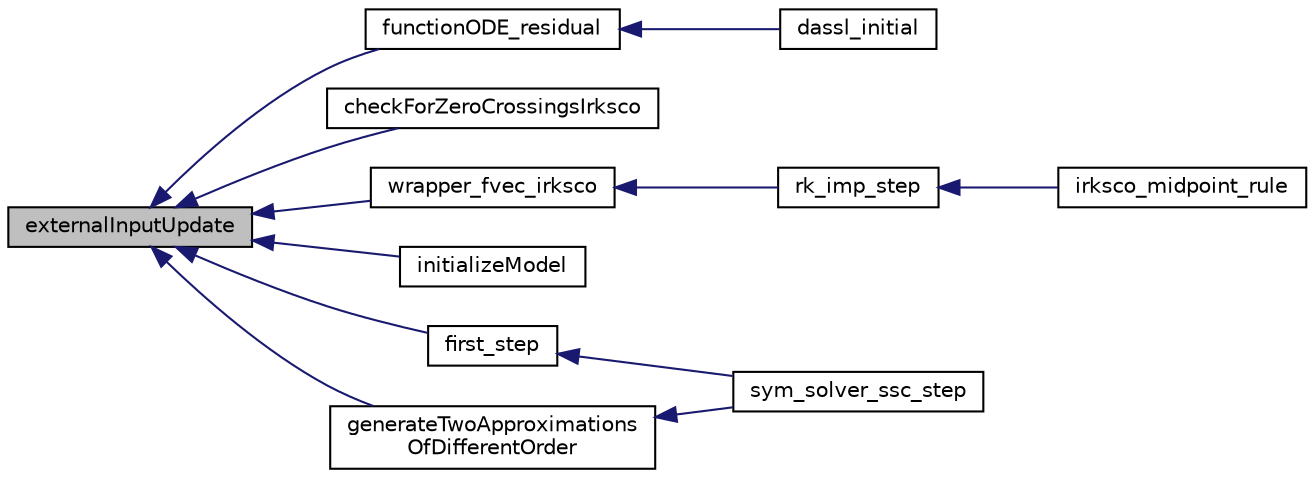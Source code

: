 digraph "externalInputUpdate"
{
  edge [fontname="Helvetica",fontsize="10",labelfontname="Helvetica",labelfontsize="10"];
  node [fontname="Helvetica",fontsize="10",shape=record];
  rankdir="LR";
  Node5 [label="externalInputUpdate",height=0.2,width=0.4,color="black", fillcolor="grey75", style="filled", fontcolor="black"];
  Node5 -> Node6 [dir="back",color="midnightblue",fontsize="10",style="solid",fontname="Helvetica"];
  Node6 [label="functionODE_residual",height=0.2,width=0.4,color="black", fillcolor="white", style="filled",URL="$d5/d67/linearize_8cpp.html#a326f3e109457f8ff0a3ec848b3de6b6f"];
  Node6 -> Node7 [dir="back",color="midnightblue",fontsize="10",style="solid",fontname="Helvetica"];
  Node7 [label="dassl_initial",height=0.2,width=0.4,color="black", fillcolor="white", style="filled",URL="$d1/d93/simulation_2solver_2dassl_8h.html#a5145898f4e8e6f6bf0924865fcae9c15"];
  Node5 -> Node8 [dir="back",color="midnightblue",fontsize="10",style="solid",fontname="Helvetica"];
  Node8 [label="checkForZeroCrossingsIrksco",height=0.2,width=0.4,color="black", fillcolor="white", style="filled",URL="$de/de2/irksco_8c.html#a1feb80dce1da1a5b5e7d418d9aea68c3"];
  Node5 -> Node9 [dir="back",color="midnightblue",fontsize="10",style="solid",fontname="Helvetica"];
  Node9 [label="wrapper_fvec_irksco",height=0.2,width=0.4,color="black", fillcolor="white", style="filled",URL="$de/de2/irksco_8c.html#a3687a923d24b3c301cd080dc172f2f44"];
  Node9 -> Node10 [dir="back",color="midnightblue",fontsize="10",style="solid",fontname="Helvetica"];
  Node10 [label="rk_imp_step",height=0.2,width=0.4,color="black", fillcolor="white", style="filled",URL="$de/de2/irksco_8c.html#af8b3ec13b6a90d963ffe5e0158b9f2df"];
  Node10 -> Node11 [dir="back",color="midnightblue",fontsize="10",style="solid",fontname="Helvetica"];
  Node11 [label="irksco_midpoint_rule",height=0.2,width=0.4,color="black", fillcolor="white", style="filled",URL="$d9/db1/irksco_8h.html#a29d38b09b50d7698abdc4d2a0e5bd8f6"];
  Node5 -> Node12 [dir="back",color="midnightblue",fontsize="10",style="solid",fontname="Helvetica"];
  Node12 [label="initializeModel",height=0.2,width=0.4,color="black", fillcolor="white", style="filled",URL="$d2/de2/solver__main_8h.html#a957d2cb4e4cf2f8a7838833a331420f0"];
  Node5 -> Node13 [dir="back",color="midnightblue",fontsize="10",style="solid",fontname="Helvetica"];
  Node13 [label="first_step",height=0.2,width=0.4,color="black", fillcolor="white", style="filled",URL="$df/df6/sym__solver__ssc_8c.html#adb94bd7014a92195b9e95e87cb0f05ee"];
  Node13 -> Node14 [dir="back",color="midnightblue",fontsize="10",style="solid",fontname="Helvetica"];
  Node14 [label="sym_solver_ssc_step",height=0.2,width=0.4,color="black", fillcolor="white", style="filled",URL="$de/d26/sym__solver__ssc_8h.html#a5c6bcea8fd38bc3c427d10d8ddcf107b"];
  Node5 -> Node15 [dir="back",color="midnightblue",fontsize="10",style="solid",fontname="Helvetica"];
  Node15 [label="generateTwoApproximations\lOfDifferentOrder",height=0.2,width=0.4,color="black", fillcolor="white", style="filled",URL="$df/df6/sym__solver__ssc_8c.html#a9dd74c9a03e310c84b326fce8f4544c6"];
  Node15 -> Node14 [dir="back",color="midnightblue",fontsize="10",style="solid",fontname="Helvetica"];
}
